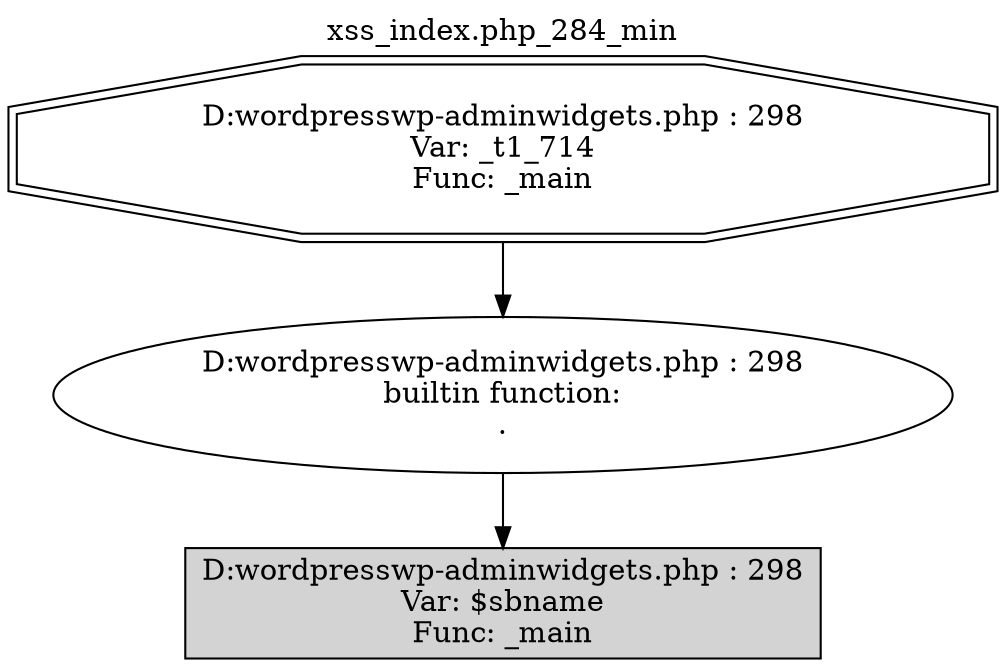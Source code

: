 digraph cfg {
  label="xss_index.php_284_min";
  labelloc=t;
  n1 [shape=doubleoctagon, label="D:\wordpress\wp-admin\widgets.php : 298\nVar: _t1_714\nFunc: _main\n"];
  n2 [shape=ellipse, label="D:\wordpress\wp-admin\widgets.php : 298\nbuiltin function:\n.\n"];
  n3 [shape=box, label="D:\wordpress\wp-admin\widgets.php : 298\nVar: $sbname\nFunc: _main\n",style=filled];
  n1 -> n2;
  n2 -> n3;
}
